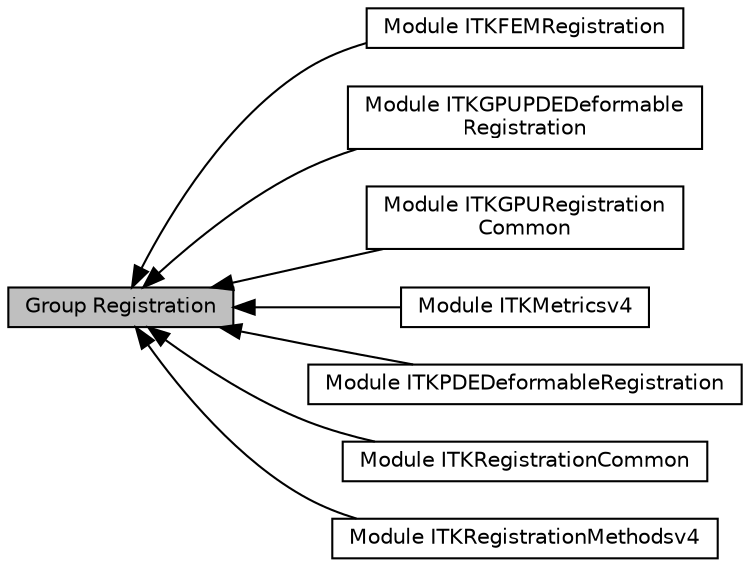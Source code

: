 digraph "Group Registration"
{
  edge [fontname="Helvetica",fontsize="10",labelfontname="Helvetica",labelfontsize="10"];
  node [fontname="Helvetica",fontsize="10",shape=box];
  rankdir=LR;
  Node1 [label="Group Registration",height=0.2,width=0.4,color="black", fillcolor="grey75", style="filled", fontcolor="black",tooltip=" "];
  Node3 [label="Module ITKFEMRegistration",height=0.2,width=0.4,color="black", fillcolor="white", style="filled",URL="$group__ITKFEMRegistration.html",tooltip=" "];
  Node5 [label="Module ITKGPUPDEDeformable\lRegistration",height=0.2,width=0.4,color="black", fillcolor="white", style="filled",URL="$group__ITKGPUPDEDeformableRegistration.html",tooltip=" "];
  Node4 [label="Module ITKGPURegistration\lCommon",height=0.2,width=0.4,color="black", fillcolor="white", style="filled",URL="$group__ITKGPURegistrationCommon.html",tooltip=" "];
  Node6 [label="Module ITKMetricsv4",height=0.2,width=0.4,color="black", fillcolor="white", style="filled",URL="$group__ITKMetricsv4.html",tooltip=" "];
  Node7 [label="Module ITKPDEDeformableRegistration",height=0.2,width=0.4,color="black", fillcolor="white", style="filled",URL="$group__ITKPDEDeformableRegistration.html",tooltip=" "];
  Node2 [label="Module ITKRegistrationCommon",height=0.2,width=0.4,color="black", fillcolor="white", style="filled",URL="$group__ITKRegistrationCommon.html",tooltip=" "];
  Node8 [label="Module ITKRegistrationMethodsv4",height=0.2,width=0.4,color="black", fillcolor="white", style="filled",URL="$group__ITKRegistrationMethodsv4.html",tooltip=" "];
  Node1->Node2 [shape=plaintext, dir="back", style="solid"];
  Node1->Node3 [shape=plaintext, dir="back", style="solid"];
  Node1->Node4 [shape=plaintext, dir="back", style="solid"];
  Node1->Node5 [shape=plaintext, dir="back", style="solid"];
  Node1->Node6 [shape=plaintext, dir="back", style="solid"];
  Node1->Node7 [shape=plaintext, dir="back", style="solid"];
  Node1->Node8 [shape=plaintext, dir="back", style="solid"];
}
